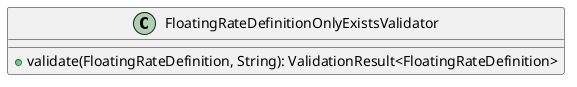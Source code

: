 @startuml

    class FloatingRateDefinitionOnlyExistsValidator [[FloatingRateDefinitionOnlyExistsValidator.html]] {
        +validate(FloatingRateDefinition, String): ValidationResult<FloatingRateDefinition>
    }

@enduml
